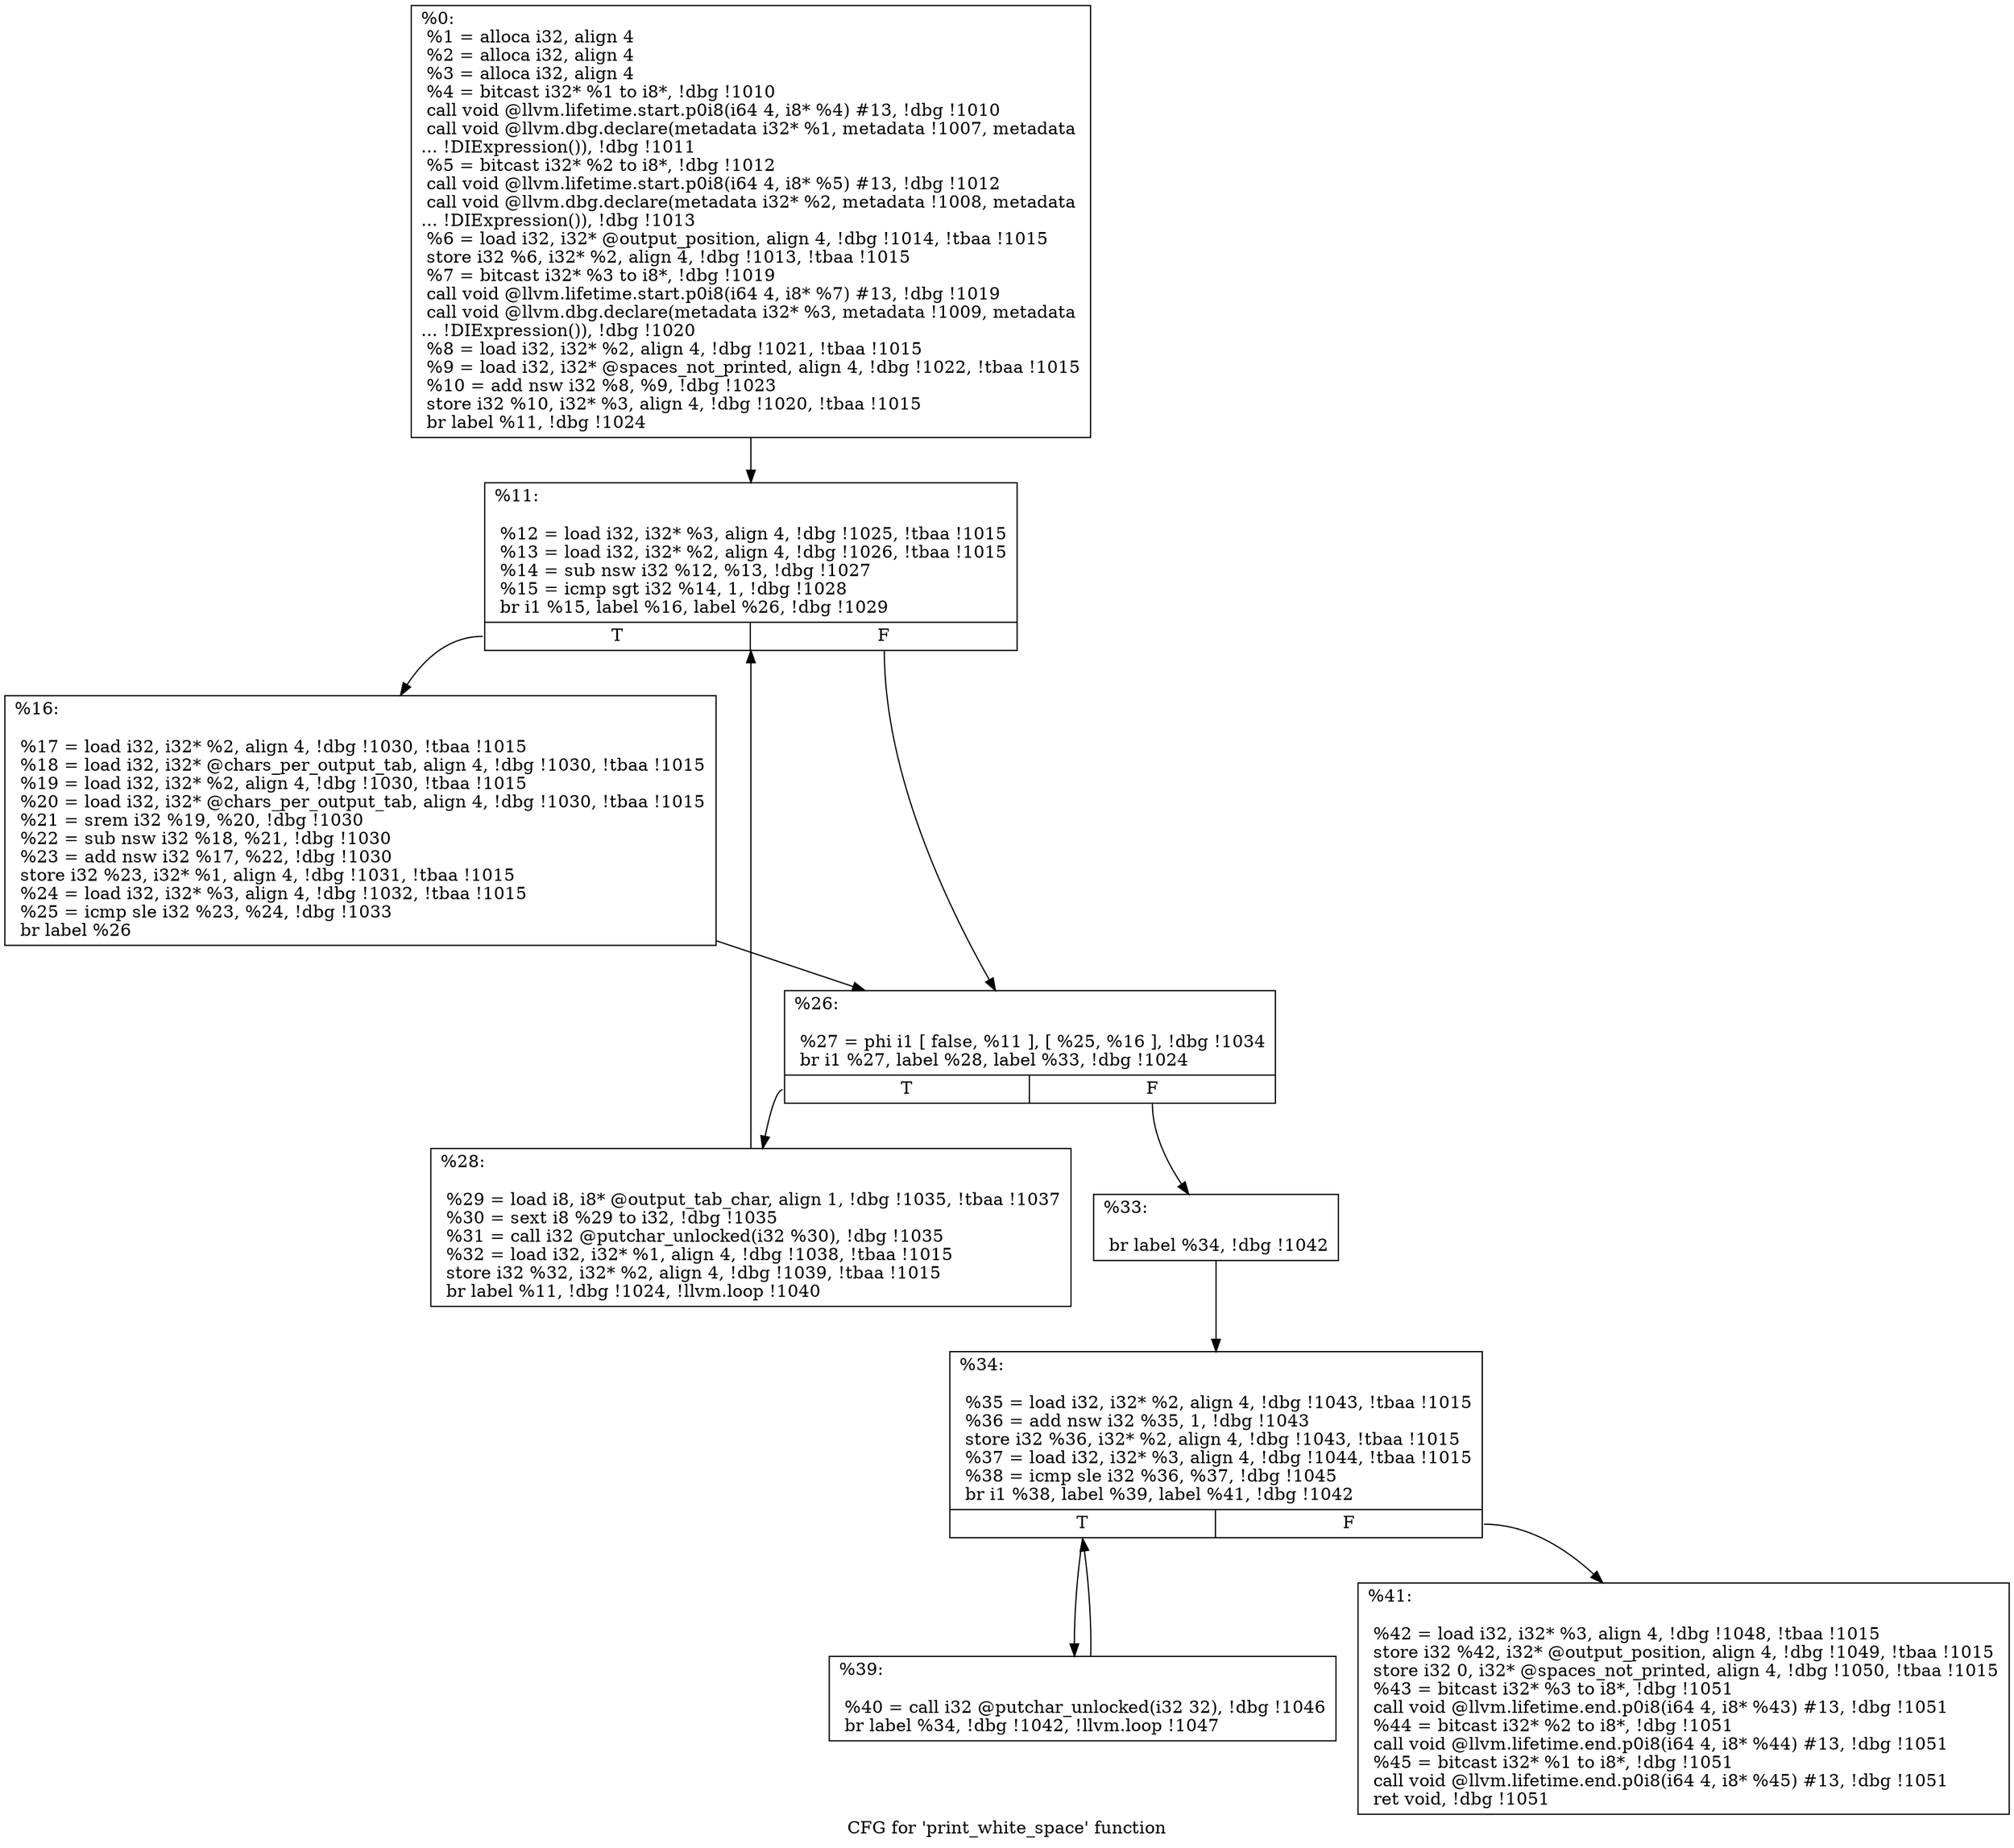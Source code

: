 digraph "CFG for 'print_white_space' function" {
	label="CFG for 'print_white_space' function";

	Node0x15bf530 [shape=record,label="{%0:\l  %1 = alloca i32, align 4\l  %2 = alloca i32, align 4\l  %3 = alloca i32, align 4\l  %4 = bitcast i32* %1 to i8*, !dbg !1010\l  call void @llvm.lifetime.start.p0i8(i64 4, i8* %4) #13, !dbg !1010\l  call void @llvm.dbg.declare(metadata i32* %1, metadata !1007, metadata\l... !DIExpression()), !dbg !1011\l  %5 = bitcast i32* %2 to i8*, !dbg !1012\l  call void @llvm.lifetime.start.p0i8(i64 4, i8* %5) #13, !dbg !1012\l  call void @llvm.dbg.declare(metadata i32* %2, metadata !1008, metadata\l... !DIExpression()), !dbg !1013\l  %6 = load i32, i32* @output_position, align 4, !dbg !1014, !tbaa !1015\l  store i32 %6, i32* %2, align 4, !dbg !1013, !tbaa !1015\l  %7 = bitcast i32* %3 to i8*, !dbg !1019\l  call void @llvm.lifetime.start.p0i8(i64 4, i8* %7) #13, !dbg !1019\l  call void @llvm.dbg.declare(metadata i32* %3, metadata !1009, metadata\l... !DIExpression()), !dbg !1020\l  %8 = load i32, i32* %2, align 4, !dbg !1021, !tbaa !1015\l  %9 = load i32, i32* @spaces_not_printed, align 4, !dbg !1022, !tbaa !1015\l  %10 = add nsw i32 %8, %9, !dbg !1023\l  store i32 %10, i32* %3, align 4, !dbg !1020, !tbaa !1015\l  br label %11, !dbg !1024\l}"];
	Node0x15bf530 -> Node0x15bf580;
	Node0x15bf580 [shape=record,label="{%11:\l\l  %12 = load i32, i32* %3, align 4, !dbg !1025, !tbaa !1015\l  %13 = load i32, i32* %2, align 4, !dbg !1026, !tbaa !1015\l  %14 = sub nsw i32 %12, %13, !dbg !1027\l  %15 = icmp sgt i32 %14, 1, !dbg !1028\l  br i1 %15, label %16, label %26, !dbg !1029\l|{<s0>T|<s1>F}}"];
	Node0x15bf580:s0 -> Node0x15bf5d0;
	Node0x15bf580:s1 -> Node0x15bf620;
	Node0x15bf5d0 [shape=record,label="{%16:\l\l  %17 = load i32, i32* %2, align 4, !dbg !1030, !tbaa !1015\l  %18 = load i32, i32* @chars_per_output_tab, align 4, !dbg !1030, !tbaa !1015\l  %19 = load i32, i32* %2, align 4, !dbg !1030, !tbaa !1015\l  %20 = load i32, i32* @chars_per_output_tab, align 4, !dbg !1030, !tbaa !1015\l  %21 = srem i32 %19, %20, !dbg !1030\l  %22 = sub nsw i32 %18, %21, !dbg !1030\l  %23 = add nsw i32 %17, %22, !dbg !1030\l  store i32 %23, i32* %1, align 4, !dbg !1031, !tbaa !1015\l  %24 = load i32, i32* %3, align 4, !dbg !1032, !tbaa !1015\l  %25 = icmp sle i32 %23, %24, !dbg !1033\l  br label %26\l}"];
	Node0x15bf5d0 -> Node0x15bf620;
	Node0x15bf620 [shape=record,label="{%26:\l\l  %27 = phi i1 [ false, %11 ], [ %25, %16 ], !dbg !1034\l  br i1 %27, label %28, label %33, !dbg !1024\l|{<s0>T|<s1>F}}"];
	Node0x15bf620:s0 -> Node0x15bf670;
	Node0x15bf620:s1 -> Node0x15bf6c0;
	Node0x15bf670 [shape=record,label="{%28:\l\l  %29 = load i8, i8* @output_tab_char, align 1, !dbg !1035, !tbaa !1037\l  %30 = sext i8 %29 to i32, !dbg !1035\l  %31 = call i32 @putchar_unlocked(i32 %30), !dbg !1035\l  %32 = load i32, i32* %1, align 4, !dbg !1038, !tbaa !1015\l  store i32 %32, i32* %2, align 4, !dbg !1039, !tbaa !1015\l  br label %11, !dbg !1024, !llvm.loop !1040\l}"];
	Node0x15bf670 -> Node0x15bf580;
	Node0x15bf6c0 [shape=record,label="{%33:\l\l  br label %34, !dbg !1042\l}"];
	Node0x15bf6c0 -> Node0x15bf710;
	Node0x15bf710 [shape=record,label="{%34:\l\l  %35 = load i32, i32* %2, align 4, !dbg !1043, !tbaa !1015\l  %36 = add nsw i32 %35, 1, !dbg !1043\l  store i32 %36, i32* %2, align 4, !dbg !1043, !tbaa !1015\l  %37 = load i32, i32* %3, align 4, !dbg !1044, !tbaa !1015\l  %38 = icmp sle i32 %36, %37, !dbg !1045\l  br i1 %38, label %39, label %41, !dbg !1042\l|{<s0>T|<s1>F}}"];
	Node0x15bf710:s0 -> Node0x15bf760;
	Node0x15bf710:s1 -> Node0x15bf7b0;
	Node0x15bf760 [shape=record,label="{%39:\l\l  %40 = call i32 @putchar_unlocked(i32 32), !dbg !1046\l  br label %34, !dbg !1042, !llvm.loop !1047\l}"];
	Node0x15bf760 -> Node0x15bf710;
	Node0x15bf7b0 [shape=record,label="{%41:\l\l  %42 = load i32, i32* %3, align 4, !dbg !1048, !tbaa !1015\l  store i32 %42, i32* @output_position, align 4, !dbg !1049, !tbaa !1015\l  store i32 0, i32* @spaces_not_printed, align 4, !dbg !1050, !tbaa !1015\l  %43 = bitcast i32* %3 to i8*, !dbg !1051\l  call void @llvm.lifetime.end.p0i8(i64 4, i8* %43) #13, !dbg !1051\l  %44 = bitcast i32* %2 to i8*, !dbg !1051\l  call void @llvm.lifetime.end.p0i8(i64 4, i8* %44) #13, !dbg !1051\l  %45 = bitcast i32* %1 to i8*, !dbg !1051\l  call void @llvm.lifetime.end.p0i8(i64 4, i8* %45) #13, !dbg !1051\l  ret void, !dbg !1051\l}"];
}
